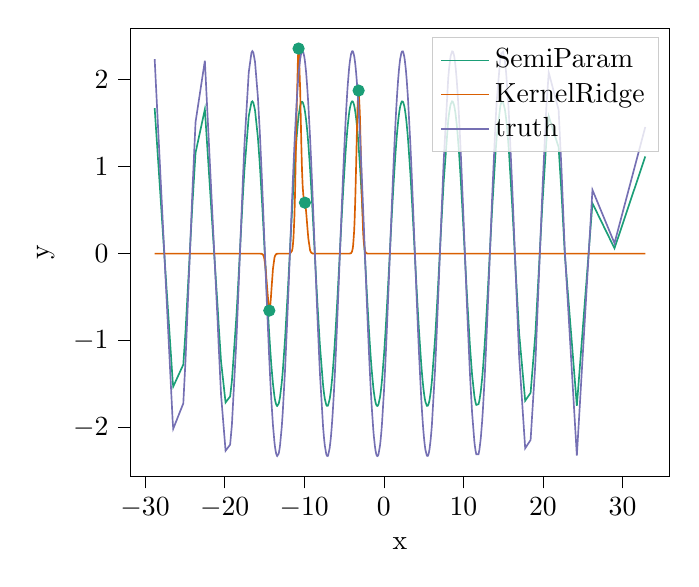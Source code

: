 % This file was created with tikzplotlib v0.10.1.
\begin{tikzpicture}

\definecolor{chocolate217952}{RGB}{217,95,2}
\definecolor{darkcyan27158119}{RGB}{27,158,119}
\definecolor{darkgray176}{RGB}{176,176,176}
\definecolor{lightgray204}{RGB}{204,204,204}
\definecolor{lightslategray117112179}{RGB}{117,112,179}

\begin{axis}[
legend cell align={left},
legend style={fill opacity=0.8, draw opacity=1, text opacity=1, draw=lightgray204},
tick align=outside,
tick pos=left,
x grid style={darkgray176},
xlabel={x},
ylabel={y},
xmin=-31.875, xmax=35.944,
xtick style={color=black},
y grid style={darkgray176},
ymin=-2.564, ymax=2.593,
ytick style={color=black}
]
\addplot [draw=darkcyan27158119, fill=darkcyan27158119, forget plot, mark=*, only marks]
table{%
x  y
-14.387 -0.655
-10.708 2.359
-9.908 0.586
-3.163 1.876
};
\addplot [semithick, darkcyan27158119]
table {%
-28.793 1.674
-26.532 -1.464
-26.46 -1.529
-25.195 -1.276
-24.917 -0.898
-24.207 0.3
-24.053 0.562
-23.656 1.16
-22.484 1.66
-20.883 -0.609
-20.789 -0.76
-20.754 -0.815
-20.451 -1.241
-19.883 -1.712
-19.311 -1.643
-19.089 -1.467
-18.518 -0.718
-18.438 -0.587
-18.404 -0.53
-18.307 -0.367
-18.291 -0.34
-18.273 -0.309
-18.147 -0.09
-17.691 0.691
-17.518 0.957
-17.515 0.961
-16.969 1.582
-16.628 1.743
-16.514 1.752
-16.397 1.738
-16.182 1.65
-15.825 1.34
-15.602 1.056
-15.536 0.962
-15.336 0.652
-15.225 0.468
-15.187 0.403
-15.15 0.341
-15.136 0.317
-15.053 0.172
-15.018 0.111
-14.869 -0.148
-14.817 -0.238
-14.811 -0.249
-14.741 -0.37
-14.432 -0.87
-14.403 -0.913
-14.28 -1.089
-14.194 -1.203
-14.144 -1.267
-14.128 -1.286
-14.105 -1.312
-13.929 -1.496
-13.928 -1.497
-13.737 -1.644
-13.647 -1.692
-13.526 -1.734
-13.433 -1.75
-13.397 -1.752
-13.211 -1.726
-13.172 -1.713
-13.086 -1.675
-13.037 -1.648
-12.831 -1.491
-12.799 -1.461
-12.699 -1.358
-12.693 -1.351
-12.682 -1.338
-12.404 -0.977
-12.058 -0.425
-12.026 -0.371
-11.984 -0.298
-11.89 -0.134
-11.869 -0.098
-11.777 0.064
-11.534 0.482
-11.471 0.588
-11.436 0.646
-11.349 0.785
-11.229 0.968
-11.153 1.079
-10.948 1.343
-10.78 1.518
-10.692 1.591
-10.69 1.593
-10.688 1.594
-10.51 1.699
-10.5 1.703
-10.496 1.704
-10.392 1.736
-10.359 1.741
-10.355 1.742
-10.298 1.747
-10.266 1.747
-10.188 1.741
-10.102 1.721
-9.988 1.678
-9.922 1.645
-9.87 1.614
-9.787 1.556
-9.768 1.542
-9.727 1.509
-9.609 1.402
-9.487 1.27
-9.483 1.265
-9.266 0.98
-9.226 0.922
-9.213 0.903
-9.128 0.772
-8.962 0.502
-8.819 0.257
-8.812 0.246
-8.795 0.215
-8.737 0.115
-8.668 -0.006
-8.614 -0.1
-8.593 -0.138
-8.572 -0.174
-8.466 -0.358
-8.408 -0.455
-8.365 -0.529
-8.359 -0.538
-8.321 -0.601
-8.099 -0.949
-8.066 -0.997
-8.014 -1.07
-7.634 -1.509
-7.527 -1.595
-7.483 -1.625
-7.477 -1.63
-7.41 -1.669
-7.406 -1.671
-7.403 -1.673
-7.243 -1.734
-7.21 -1.742
-7.153 -1.75
-7.046 -1.75
-7.027 -1.747
-6.985 -1.74
-6.794 -1.671
-6.668 -1.591
-6.644 -1.573
-6.609 -1.544
-6.538 -1.482
-6.479 -1.424
-6.434 -1.377
-6.328 -1.255
-6.275 -1.189
-6.26 -1.169
-6.181 -1.062
-6.091 -0.933
-6.06 -0.886
-6.053 -0.875
-6.013 -0.815
-6.003 -0.799
-5.987 -0.774
-5.975 -0.754
-5.951 -0.716
-5.898 -0.631
-5.884 -0.608
-5.866 -0.577
-5.788 -0.448
-5.783 -0.439
-5.753 -0.387
-5.727 -0.343
-5.602 -0.126
-5.555 -0.044
-5.506 0.041
-5.461 0.12
-5.414 0.202
-5.366 0.285
-5.329 0.349
-5.247 0.489
-5.074 0.771
-4.814 1.15
-4.808 1.157
-4.742 1.242
-4.691 1.303
-4.579 1.426
-4.57 1.435
-4.523 1.481
-4.371 1.605
-4.304 1.649
-4.296 1.654
-4.294 1.655
-4.249 1.679
-4.125 1.728
-4.095 1.736
-4.009 1.75
-3.974 1.752
-3.906 1.75
-3.892 1.749
-3.861 1.744
-3.85 1.742
-3.731 1.708
-3.692 1.692
-3.674 1.684
-3.589 1.637
-3.569 1.625
-3.482 1.563
-3.478 1.56
-3.474 1.556
-3.384 1.479
-3.349 1.446
-3.297 1.393
-3.241 1.33
-3.21 1.295
-3.172 1.249
-3.17 1.246
-3.149 1.219
-3.009 1.029
-2.978 0.985
-2.878 0.832
-2.793 0.695
-2.785 0.682
-2.783 0.678
-2.769 0.655
-2.599 0.369
-2.567 0.314
-2.553 0.289
-2.538 0.262
-2.518 0.227
-2.497 0.191
-2.494 0.185
-2.366 -0.039
-2.332 -0.099
-2.299 -0.155
-2.233 -0.27
-2.223 -0.288
-2.204 -0.32
-2.188 -0.349
-2.096 -0.505
-2.038 -0.602
-1.971 -0.709
-1.94 -0.759
-1.927 -0.78
-1.86 -0.883
-1.827 -0.932
-1.823 -0.938
-1.783 -0.997
-1.776 -1.007
-1.774 -1.01
-1.671 -1.152
-1.653 -1.175
-1.638 -1.195
-1.574 -1.274
-1.567 -1.282
-1.547 -1.307
-1.518 -1.34
-1.32 -1.536
-1.285 -1.564
-1.252 -1.59
-1.243 -1.596
-1.113 -1.676
-1.021 -1.716
-0.978 -1.73
-0.919 -1.743
-0.889 -1.748
-0.862 -1.75
-0.807 -1.752
-0.747 -1.748
-0.672 -1.734
-0.667 -1.732
-0.659 -1.73
-0.477 -1.652
-0.42 -1.616
-0.341 -1.557
-0.33 -1.548
-0.307 -1.529
-0.278 -1.504
-0.225 -1.454
0.022 -1.17
0.063 -1.115
0.093 -1.074
0.19 -0.935
0.204 -0.915
0.255 -0.838
0.257 -0.834
0.285 -0.791
0.369 -0.657
0.405 -0.597
0.48 -0.472
0.544 -0.364
0.633 -0.211
0.681 -0.127
0.77 0.028
0.852 0.172
0.855 0.177
0.872 0.207
0.982 0.397
1.02 0.462
1.031 0.481
1.221 0.79
1.231 0.805
1.414 1.075
1.44 1.111
1.473 1.155
1.5 1.19
1.515 1.209
1.585 1.295
1.608 1.321
1.612 1.326
1.666 1.386
1.694 1.415
1.803 1.519
1.821 1.535
1.902 1.598
1.956 1.634
2.03 1.677
2.033 1.679
2.036 1.68
2.064 1.693
2.214 1.742
2.241 1.746
2.282 1.751
2.386 1.749
2.447 1.739
2.559 1.704
2.563 1.702
2.592 1.69
2.641 1.665
2.757 1.59
2.765 1.585
2.804 1.554
2.819 1.542
2.887 1.482
3.0 1.367
3.036 1.327
3.058 1.301
3.343 0.919
3.422 0.798
3.48 0.706
3.561 0.574
3.664 0.401
3.714 0.315
3.722 0.302
3.753 0.248
3.795 0.176
3.909 -0.024
3.925 -0.053
4.026 -0.228
4.088 -0.337
4.103 -0.362
4.261 -0.627
4.264 -0.633
4.309 -0.705
4.341 -0.755
4.346 -0.764
4.362 -0.789
4.364 -0.792
4.371 -0.803
4.418 -0.875
4.695 -1.257
4.74 -1.311
4.741 -1.312
4.758 -1.331
4.758 -1.332
4.794 -1.371
4.861 -1.441
4.917 -1.495
4.984 -1.553
4.988 -1.556
5.065 -1.613
5.066 -1.614
5.107 -1.641
5.134 -1.656
5.209 -1.695
5.227 -1.702
5.411 -1.75
5.527 -1.749
5.566 -1.743
5.609 -1.734
5.615 -1.733
5.665 -1.717
5.705 -1.702
5.727 -1.693
5.765 -1.674
5.892 -1.596
5.994 -1.513
6.038 -1.473
6.049 -1.462
6.437 -0.988
6.519 -0.867
6.589 -0.759
6.617 -0.714
6.767 -0.467
6.803 -0.406
6.87 -0.291
6.893 -0.25
6.897 -0.243
6.9 -0.239
6.925 -0.195
7.055 0.032
7.061 0.042
7.086 0.087
7.196 0.278
7.529 0.828
8.094 1.527
8.172 1.588
8.204 1.611
8.342 1.691
8.389 1.71
8.415 1.72
8.585 1.752
8.697 1.745
8.828 1.71
8.861 1.696
8.974 1.635
8.982 1.631
9.015 1.609
9.016 1.608
9.052 1.582
9.159 1.492
9.231 1.423
9.251 1.401
9.423 1.201
9.447 1.17
9.458 1.155
9.473 1.136
9.55 1.029
9.638 0.902
9.669 0.855
9.697 0.811
9.95 0.397
9.996 0.317
10.337 -0.278
10.359 -0.315
10.399 -0.384
10.406 -0.396
10.435 -0.446
10.461 -0.489
10.518 -0.583
10.793 -1.01
10.851 -1.093
10.855 -1.098
11.085 -1.38
11.097 -1.393
11.38 -1.634
11.444 -1.671
11.535 -1.712
11.57 -1.724
11.573 -1.725
11.631 -1.74
11.899 -1.732
11.918 -1.727
12.022 -1.687
12.19 -1.585
12.364 -1.431
12.468 -1.318
12.67 -1.06
12.773 -0.911
12.774 -0.91
12.795 -0.878
12.86 -0.778
13.07 -0.434
13.096 -0.388
13.136 -0.319
13.181 -0.242
13.205 -0.201
13.298 -0.038
13.339 0.034
13.425 0.184
13.481 0.28
13.63 0.535
14.042 1.158
14.188 1.337
14.644 1.699
14.758 1.737
14.984 1.744
15.208 1.665
15.232 1.651
15.232 1.651
15.341 1.577
15.389 1.539
15.607 1.322
15.622 1.304
15.633 1.291
15.749 1.145
16.164 0.513
16.208 0.438
16.306 0.271
16.563 -0.178
16.998 -0.895
17.014 -0.92
17.77 -1.692
18.451 -1.601
19.041 -0.933
19.087 -0.864
19.923 0.552
19.953 0.6
20.422 1.28
20.728 1.581
21.971 1.224
22.335 0.697
22.715 0.053
22.747 -0.004
24.263 -1.75
26.223 0.579
28.993 0.061
32.862 1.118
};
\addlegendentry{SemiParam}
\addplot [semithick, chocolate217952]
table {%
-28.793 0
-26.532 0
-26.46 0
-25.195 -5.49e-318
-24.917 -7.057e-302
-24.207 -1.129e-262
-24.053 -1.723e-254
-23.656 -4.325e-234
-22.484 -7.635e-179
-20.883 -1.922e-115
-20.789 -3.727e-112
-20.754 -6.142e-111
-20.451 -1.034e-100
-19.883 -6.909e-83
-19.311 -9.96e-67
-19.089 -6.508e-61
-18.518 -3.071e-47
-18.438 -1.93e-45
-18.404 -1.062e-44
-18.307 -1.292e-42
-18.291 -2.746e-42
-18.273 -6.658e-42
-18.147 -2.752e-39
-17.691 -1.545e-30
-17.518 -1.614e-27
-17.515 -1.786e-27
-16.969 -5.248e-19
-16.628 -1.522e-14
-16.514 -3.437e-13
-16.397 -7.123e-12
-16.182 -1.175e-09
-15.825 -1.589e-06
-15.602 -6.489e-05
-15.536 -0.0
-15.336 -0.002
-15.225 -0.008
-15.187 -0.012
-15.15 -0.017
-15.136 -0.02
-15.053 -0.041
-15.018 -0.055
-14.869 -0.153
-14.817 -0.206
-14.811 -0.213
-14.741 -0.3
-14.432 -0.646
-14.403 -0.654
-14.28 -0.609
-14.194 -0.519
-14.144 -0.452
-14.128 -0.43
-14.105 -0.399
-13.929 -0.177
-13.928 -0.176
-13.737 -0.046
-13.647 -0.021
-13.526 -0.006
-13.433 -0.002
-13.397 -0.001
-13.211 -0.0
-13.172 -6.394e-05
-13.086 -1.654e-05
-13.037 -7.378e-06
-12.831 -1.759e-07
-12.799 -9.347e-08
-12.699 -1.212e-08
-12.693 -1.062e-08
-12.682 -8.266e-09
-12.404 3.641e-08
-12.058 2.669e-05
-12.026 4.506e-05
-11.984 8.95e-05
-11.89 0.0
-11.869 0.001
-11.777 0.002
-11.534 0.033
-11.471 0.062
-11.436 0.086
-11.349 0.18
-11.229 0.43
-11.153 0.684
-10.948 1.639
-10.78 2.278
-10.692 2.357
-10.69 2.356
-10.688 2.355
-10.51 1.893
-10.5 1.852
-10.496 1.836
-10.392 1.382
-10.359 1.248
-10.355 1.233
-10.298 1.032
-10.266 0.935
-10.188 0.766
-10.102 0.666
-9.988 0.614
-9.922 0.592
-9.87 0.568
-9.787 0.507
-9.768 0.49
-9.727 0.448
-9.609 0.312
-9.487 0.18
-9.483 0.176
-9.266 0.041
-9.226 0.03
-9.213 0.027
-9.128 0.012
-8.962 0.002
-8.819 0.0
-8.812 0.0
-8.795 0.0
-8.737 0.0
-8.668 3.633e-05
-8.614 1.551e-05
-8.593 1.09e-05
-8.572 7.765e-06
-8.466 1.223e-06
-8.408 4.277e-07
-8.365 1.863e-07
-8.359 1.666e-07
-8.321 7.956e-08
-8.099 7.13e-10
-8.066 3.368e-10
-8.014 9.985e-11
-7.634 4.926e-15
-7.527 2.242e-16
-7.483 5.961e-17
-7.477 4.894e-17
-7.41 6.241e-18
-7.406 5.52e-18
-7.403 4.949e-18
-7.243 2.86e-20
-7.21 9.294e-21
-7.153 1.332e-21
-7.046 3.166e-23
-7.027 1.577e-23
-6.985 3.442e-24
-6.794 2.597e-27
-6.668 1.722e-29
-6.644 6.655e-30
-6.609 1.545e-30
-6.538 3.067e-31
-6.479 2.659e-30
-6.434 1.676e-29
-6.328 1.185e-27
-6.275 9.533e-27
-6.26 1.7e-26
-6.181 3.501e-25
-6.091 9.832e-24
-6.06 3.072e-23
-6.053 4.008e-23
-6.013 1.647e-22
-6.003 2.366e-22
-5.987 4.14e-22
-5.975 6.503e-22
-5.951 1.495e-21
-5.898 9.132e-21
-5.884 1.48e-20
-5.866 2.785e-20
-5.788 3.665e-19
-5.783 4.328e-19
-5.753 1.17e-18
-5.727 2.668e-18
-5.602 1.341e-16
-5.555 5.525e-16
-5.506 2.314e-15
-5.461 8.638e-15
-5.414 3.278e-14
-5.366 1.242e-13
-5.329 3.41e-13
-5.247 3.044e-12
-5.074 2.287e-10
-4.814 7.497e-08
-4.808 8.393e-08
-4.742 3.185e-07
-4.691 8.564e-07
-4.579 6.747e-06
-4.57 7.952e-06
-4.523 1.779e-05
-4.371 0.0
-4.304 0.001
-4.296 0.001
-4.294 0.001
-4.249 0.001
-4.125 0.006
-4.095 0.008
-4.009 0.021
-3.974 0.031
-3.906 0.059
-3.892 0.068
-3.861 0.089
-3.85 0.098
-3.731 0.25
-3.692 0.325
-3.674 0.366
-3.589 0.604
-3.569 0.669
-3.482 0.992
-3.478 1.008
-3.474 1.024
-3.384 1.38
-3.349 1.509
-3.297 1.676
-3.241 1.806
-3.21 1.85
-3.172 1.875
-3.17 1.876
-3.149 1.874
-3.009 1.617
-2.978 1.517
-2.878 1.131
-2.793 0.798
-2.785 0.769
-2.783 0.76
-2.769 0.711
-2.599 0.258
-2.567 0.205
-2.553 0.184
-2.538 0.163
-2.518 0.139
-2.497 0.118
-2.494 0.114
-2.366 0.035
-2.332 0.025
-2.299 0.018
-2.233 0.008
-2.223 0.008
-2.204 0.006
-2.188 0.005
-2.096 0.002
-2.038 0.001
-1.971 0.0
-1.94 0.0
-1.927 0.0
-1.86 4.626e-05
-1.827 2.702e-05
-1.823 2.537e-05
-1.783 1.266e-05
-1.776 1.132e-05
-1.774 1.091e-05
-1.671 1.707e-06
-1.653 1.228e-06
-1.638 9.12e-07
-1.574 2.65e-07
-1.567 2.313e-07
-1.547 1.524e-07
-1.518 8.453e-08
-1.32 1.126e-09
-1.285 5.027e-10
-1.252 2.282e-10
-1.243 1.861e-10
-1.113 7.43e-12
-1.021 6.618e-13
-0.978 2.048e-13
-0.919 4.036e-14
-0.889 1.75e-14
-0.862 7.987e-15
-0.807 1.614e-15
-0.747 2.711e-16
-0.672 2.682e-17
-0.667 2.338e-17
-0.659 1.79e-17
-0.477 4.952e-20
-0.42 7.231e-21
-0.341 4.576e-22
-0.33 3.145e-22
-0.307 1.367e-22
-0.278 4.915e-23
-0.225 7.062e-24
0.022 5.504e-28
0.063 1.054e-28
0.093 3.113e-29
0.19 5.708e-31
0.204 3.244e-31
0.255 3.689e-32
0.257 3.328e-32
0.285 1.009e-32
0.369 2.565e-34
0.405 5.161e-35
0.48 1.76e-36
0.544 9.482e-38
0.633 1.494e-39
0.681 1.484e-40
0.77 1.996e-42
0.852 3.406e-44
0.855 2.902e-44
0.872 1.215e-44
0.982 4.431e-47
1.02 6.066e-48
1.031 3.329e-48
1.221 1.285e-52
1.231 7.567e-53
1.414 2.573e-57
1.44 5.824e-58
1.473 8.683e-59
1.5 1.798e-59
1.515 7.649e-60
1.585 1.2e-61
1.608 3.162e-62
1.612 2.494e-62
1.666 9.518e-64
1.694 1.767e-64
1.803 2.206e-67
1.821 7.153e-68
1.902 4.363e-70
1.956 1.451e-71
2.03 1.177e-73
2.033 9.67e-74
2.036 8.004e-74
2.064 1.305e-74
2.214 6.224e-79
2.241 1.013e-79
2.282 6.561e-81
2.386 4.956e-84
2.447 7.282e-86
2.559 2.503e-89
2.563 1.867e-89
2.592 2.439e-90
2.641 7.006e-92
2.757 1.37e-95
2.765 7.762e-96
2.804 4.254e-97
2.819 1.456e-97
2.887 8.216e-100
3.0 1.482e-103
3.036 9.755e-105
3.058 1.654e-105
3.343 2.471e-115
3.422 3.77e-118
3.48 3.115e-120
3.561 3.537e-123
3.664 5.776e-127
3.714 8.155e-129
3.722 4.158e-129
3.753 2.769e-130
3.795 7.651e-132
3.909 3.515e-136
3.925 7.919e-137
4.026 1.027e-140
4.088 3.582e-143
4.103 9.339e-144
4.261 4.768e-150
4.264 3.476e-150
4.309 5.524e-152
4.341 2.787e-153
4.346 1.663e-153
4.362 3.715e-154
4.364 3.056e-154
4.371 1.616e-154
4.418 1.886e-156
4.695 4.649e-168
4.74 5.388e-170
4.741 5.11e-170
4.758 9.442e-171
4.758 9.25e-171
4.794 2.697e-172
4.861 3.387e-175
4.917 1.156e-177
4.984 1.28e-180
4.988 8.734e-181
5.065 3.408e-184
5.066 3.011e-184
5.107 4.209e-186
5.134 2.712e-187
5.209 1.042e-190
5.227 1.663e-191
5.411 5.392e-200
5.527 2.072e-205
5.566 2.91e-207
5.609 2.567e-209
5.615 1.416e-209
5.665 5.398e-212
5.705 6.793e-214
5.727 5.602e-215
5.765 8.5e-217
5.892 5.437e-223
5.994 4.71e-228
6.038 3.023e-230
6.049 8.401e-231
6.437 1.275e-250
6.519 6.633e-255
6.589 1.444e-258
6.617 4.811e-260
6.767 4.384e-268
6.803 4.907e-270
6.87 1.154e-273
6.893 6.016e-275
6.897 3.648e-275
6.9 2.624e-275
6.925 1.086e-276
7.055 7.809e-284
7.061 3.647e-284
7.086 1.396e-285
7.196 1.026e-291
7.529 9.509e-311
8.094 0
8.172 0
8.204 0
8.342 0
8.389 0
8.415 0
8.585 0
8.697 0
8.828 0
8.861 0
8.974 0
8.982 0
9.015 0
9.016 0
9.052 0
9.159 0
9.231 0
9.251 0
9.423 0
9.447 0
9.458 0
9.473 0
9.55 0
9.638 0
9.669 0
9.697 0
9.95 0
9.996 0
10.337 0
10.359 0
10.399 0
10.406 0
10.435 0
10.461 0
10.518 0
10.793 0
10.851 0
10.855 0
11.085 0
11.097 0
11.38 0
11.444 0
11.535 0
11.57 0
11.573 0
11.631 0
11.899 0
11.918 0
12.022 0
12.19 0
12.364 0
12.468 0
12.67 0
12.773 0
12.774 0
12.795 0
12.86 0
13.07 0
13.096 0
13.136 0
13.181 0
13.205 0
13.298 0
13.339 0
13.425 0
13.481 0
13.63 0
14.042 0
14.188 0
14.644 0
14.758 0
14.984 0
15.208 0
15.232 0
15.232 0
15.341 0
15.389 0
15.607 0
15.622 0
15.633 0
15.749 0
16.164 0
16.208 0
16.306 0
16.563 0
16.998 0
17.014 0
17.77 0
18.451 0
19.041 0
19.087 0
19.923 0
19.953 0
20.422 0
20.728 0
21.971 0
22.335 0
22.715 0
22.747 0
24.263 0
26.223 0
28.993 0
32.862 0
};
\addlegendentry{KernelRidge}
\addplot [semithick, lightslategray117112179]
table {%
-28.793 2.237
-26.532 -1.924
-26.46 -2.014
-25.195 -1.723
-24.917 -1.226
-24.207 0.36
-24.053 0.711
-23.656 1.513
-22.484 2.219
-20.883 -0.773
-20.789 -0.975
-20.754 -1.049
-20.451 -1.622
-19.883 -2.267
-19.311 -2.197
-19.089 -1.972
-18.518 -0.99
-18.438 -0.816
-18.404 -0.742
-18.307 -0.525
-18.291 -0.49
-18.273 -0.449
-18.147 -0.158
-17.691 0.883
-17.518 1.24
-17.515 1.245
-16.969 2.087
-16.628 2.313
-16.514 2.329
-16.397 2.315
-16.182 2.206
-15.825 1.806
-15.602 1.435
-15.536 1.311
-15.336 0.903
-15.225 0.66
-15.187 0.574
-15.15 0.49
-15.136 0.459
-15.053 0.266
-15.018 0.185
-14.869 -0.159
-14.817 -0.28
-14.811 -0.295
-14.741 -0.457
-14.432 -1.129
-14.403 -1.188
-14.28 -1.424
-14.194 -1.577
-14.144 -1.662
-14.128 -1.688
-14.105 -1.723
-13.929 -1.971
-13.928 -1.972
-13.737 -2.172
-13.647 -2.239
-13.526 -2.3
-13.433 -2.324
-13.397 -2.328
-13.211 -2.301
-13.172 -2.285
-13.086 -2.238
-13.037 -2.203
-12.831 -2.003
-12.799 -1.963
-12.699 -1.829
-12.693 -1.82
-12.682 -1.803
-12.404 -1.331
-12.058 -0.602
-12.026 -0.531
-11.984 -0.435
-11.89 -0.217
-11.869 -0.169
-11.777 0.046
-11.534 0.603
-11.471 0.744
-11.436 0.822
-11.349 1.008
-11.229 1.251
-11.153 1.398
-10.948 1.747
-10.78 1.98
-10.692 2.08
-10.69 2.083
-10.688 2.085
-10.51 2.236
-10.5 2.242
-10.496 2.244
-10.392 2.297
-10.359 2.309
-10.355 2.31
-10.298 2.323
-10.266 2.327
-10.188 2.328
-10.102 2.311
-9.988 2.264
-9.922 2.223
-9.87 2.183
-9.787 2.108
-9.768 2.09
-9.727 2.046
-9.609 1.901
-9.487 1.723
-9.483 1.716
-9.266 1.337
-9.226 1.26
-9.213 1.235
-9.128 1.062
-8.962 0.704
-8.819 0.38
-8.812 0.365
-8.795 0.325
-8.737 0.191
-8.668 0.031
-8.614 -0.095
-8.593 -0.145
-8.572 -0.192
-8.466 -0.438
-8.408 -0.568
-8.365 -0.666
-8.359 -0.679
-8.321 -0.762
-8.099 -1.229
-8.066 -1.293
-8.014 -1.392
-7.634 -1.986
-7.527 -2.104
-7.483 -2.146
-7.477 -2.152
-7.41 -2.207
-7.406 -2.209
-7.403 -2.212
-7.243 -2.3
-7.21 -2.311
-7.153 -2.324
-7.046 -2.328
-7.027 -2.325
-6.985 -2.318
-6.794 -2.232
-6.668 -2.13
-6.644 -2.108
-6.609 -2.071
-6.538 -1.99
-6.479 -1.916
-6.434 -1.855
-6.328 -1.695
-6.275 -1.608
-6.26 -1.583
-6.181 -1.443
-6.091 -1.273
-6.06 -1.211
-6.053 -1.197
-6.013 -1.117
-6.003 -1.096
-5.987 -1.064
-5.975 -1.037
-5.951 -0.987
-5.898 -0.875
-5.884 -0.845
-5.866 -0.804
-5.788 -0.633
-5.783 -0.621
-5.753 -0.552
-5.727 -0.494
-5.602 -0.206
-5.555 -0.097
-5.506 0.016
-5.461 0.121
-5.414 0.23
-5.366 0.341
-5.329 0.426
-5.247 0.613
-5.074 0.99
-4.814 1.499
-4.808 1.509
-4.742 1.623
-4.691 1.706
-4.579 1.873
-4.57 1.886
-4.523 1.947
-4.371 2.118
-4.304 2.179
-4.296 2.185
-4.294 2.187
-4.249 2.22
-4.125 2.29
-4.095 2.302
-4.009 2.324
-3.974 2.328
-3.906 2.328
-3.892 2.326
-3.861 2.322
-3.85 2.319
-3.731 2.277
-3.692 2.257
-3.674 2.246
-3.589 2.185
-3.569 2.169
-3.482 2.087
-3.478 2.083
-3.474 2.078
-3.384 1.976
-3.349 1.932
-3.297 1.861
-3.241 1.779
-3.21 1.733
-3.172 1.672
-3.17 1.668
-3.149 1.633
-3.009 1.386
-2.978 1.328
-2.878 1.13
-2.793 0.953
-2.785 0.936
-2.783 0.931
-2.769 0.901
-2.599 0.525
-2.567 0.453
-2.553 0.42
-2.538 0.385
-2.518 0.34
-2.497 0.292
-2.494 0.284
-2.366 -0.013
-2.332 -0.093
-2.299 -0.168
-2.233 -0.321
-2.223 -0.344
-2.204 -0.388
-2.188 -0.426
-2.096 -0.634
-2.038 -0.764
-1.971 -0.908
-1.94 -0.974
-1.927 -1.002
-1.86 -1.141
-1.827 -1.206
-1.823 -1.214
-1.783 -1.294
-1.776 -1.306
-1.774 -1.31
-1.671 -1.502
-1.653 -1.533
-1.638 -1.56
-1.574 -1.667
-1.567 -1.678
-1.547 -1.711
-1.518 -1.756
-1.32 -2.023
-1.285 -2.062
-1.252 -2.097
-1.243 -2.105
-1.113 -2.216
-1.021 -2.273
-0.978 -2.293
-0.919 -2.313
-0.889 -2.32
-0.862 -2.325
-0.807 -2.329
-0.747 -2.326
-0.672 -2.31
-0.667 -2.308
-0.659 -2.306
-0.477 -2.208
-0.42 -2.163
-0.341 -2.087
-0.33 -2.076
-0.307 -2.051
-0.278 -2.019
-0.225 -1.954
0.022 -1.584
0.063 -1.512
0.093 -1.458
0.19 -1.276
0.204 -1.25
0.255 -1.147
0.257 -1.143
0.285 -1.086
0.369 -0.909
0.405 -0.83
0.48 -0.665
0.544 -0.522
0.633 -0.319
0.681 -0.207
0.77 -0.001
0.852 0.19
0.855 0.197
0.872 0.237
0.982 0.49
1.02 0.576
1.031 0.602
1.221 1.015
1.231 1.035
1.414 1.399
1.44 1.447
1.473 1.506
1.5 1.553
1.515 1.579
1.585 1.696
1.608 1.731
1.612 1.737
1.666 1.819
1.694 1.859
1.803 2.0
1.821 2.021
1.902 2.109
1.956 2.159
2.03 2.218
2.033 2.22
2.036 2.222
2.064 2.241
2.214 2.311
2.241 2.318
2.282 2.325
2.386 2.327
2.447 2.316
2.559 2.274
2.563 2.272
2.592 2.256
2.641 2.225
2.757 2.13
2.765 2.123
2.804 2.084
2.819 2.068
2.887 1.99
3.0 1.841
3.036 1.789
3.058 1.755
3.343 1.255
3.422 1.095
3.48 0.974
3.561 0.799
3.664 0.57
3.714 0.457
3.722 0.439
3.753 0.367
3.795 0.272
3.909 0.007
3.925 -0.032
4.026 -0.265
4.088 -0.41
4.103 -0.443
4.261 -0.797
4.264 -0.805
4.309 -0.901
4.341 -0.969
4.346 -0.981
4.362 -1.014
4.364 -1.019
4.371 -1.033
4.418 -1.13
4.695 -1.644
4.74 -1.717
4.741 -1.718
4.758 -1.744
4.758 -1.745
4.794 -1.799
4.861 -1.893
4.917 -1.967
4.984 -2.046
4.988 -2.05
5.065 -2.129
5.066 -2.13
5.107 -2.167
5.134 -2.189
5.209 -2.243
5.227 -2.254
5.411 -2.323
5.527 -2.327
5.566 -2.321
5.609 -2.311
5.615 -2.309
5.665 -2.29
5.705 -2.272
5.727 -2.26
5.765 -2.237
5.892 -2.137
5.994 -2.031
6.038 -1.979
6.049 -1.965
6.437 -1.345
6.519 -1.185
6.589 -1.043
6.617 -0.985
6.767 -0.658
6.803 -0.577
6.87 -0.425
6.893 -0.371
6.897 -0.362
6.9 -0.355
6.925 -0.297
7.055 0.004
7.061 0.018
7.086 0.077
7.196 0.331
7.529 1.067
8.094 2.01
8.172 2.095
8.204 2.127
8.342 2.237
8.389 2.265
8.415 2.279
8.585 2.327
8.697 2.323
8.828 2.281
8.861 2.264
8.974 2.188
8.982 2.182
9.015 2.154
9.016 2.152
9.052 2.119
9.159 2.004
9.231 1.913
9.251 1.886
9.423 1.625
9.447 1.584
9.458 1.564
9.473 1.539
9.55 1.399
9.638 1.232
9.669 1.17
9.697 1.112
9.95 0.565
9.996 0.46
10.337 -0.331
10.359 -0.381
10.399 -0.472
10.406 -0.489
10.435 -0.555
10.461 -0.613
10.518 -0.739
10.793 -1.311
10.851 -1.422
10.855 -1.429
11.085 -1.811
11.097 -1.828
11.38 -2.158
11.444 -2.21
11.535 -2.268
11.57 -2.285
11.573 -2.286
11.631 -2.308
11.899 -2.308
11.918 -2.302
12.022 -2.253
12.19 -2.123
12.364 -1.924
12.468 -1.778
12.67 -1.44
12.773 -1.244
12.774 -1.243
12.795 -1.201
12.86 -1.069
13.07 -0.614
13.096 -0.554
13.136 -0.463
13.181 -0.36
13.205 -0.306
13.298 -0.089
13.339 0.007
13.425 0.206
13.481 0.335
13.63 0.674
14.042 1.51
14.188 1.752
14.644 2.249
14.758 2.303
14.984 2.322
15.208 2.225
15.232 2.207
15.232 2.207
15.341 2.113
15.389 2.064
15.607 1.782
15.622 1.759
15.633 1.742
15.749 1.551
16.164 0.718
16.208 0.62
16.306 0.399
16.563 -0.198
16.998 -1.157
17.014 -1.19
17.77 -2.239
18.451 -2.143
19.041 -1.273
19.087 -1.182
19.923 0.697
19.953 0.761
20.422 1.675
20.728 2.084
21.971 1.654
22.335 0.962
22.715 0.109
22.747 0.033
24.263 -2.324
26.223 0.733
28.993 0.12
32.862 1.457
};
\addlegendentry{truth}
\end{axis}

\end{tikzpicture}
